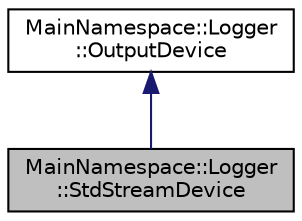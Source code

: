 digraph "MainNamespace::Logger::StdStreamDevice"
{
 // INTERACTIVE_SVG=YES
 // LATEX_PDF_SIZE
  edge [fontname="Helvetica",fontsize="10",labelfontname="Helvetica",labelfontsize="10"];
  node [fontname="Helvetica",fontsize="10",shape=record];
  Node1 [label="MainNamespace::Logger\l::StdStreamDevice",height=0.2,width=0.4,color="black", fillcolor="grey75", style="filled", fontcolor="black",tooltip="Logger for a standard stream. Log to a given FILE pointer, writing log messages immediately...."];
  Node2 -> Node1 [dir="back",color="midnightblue",fontsize="10",style="solid",fontname="Helvetica"];
  Node2 [label="MainNamespace::Logger\l::OutputDevice",height=0.2,width=0.4,color="black", fillcolor="white", style="filled",URL="$class_main_namespace_1_1_logger_1_1_output_device.html",tooltip=" "];
}
